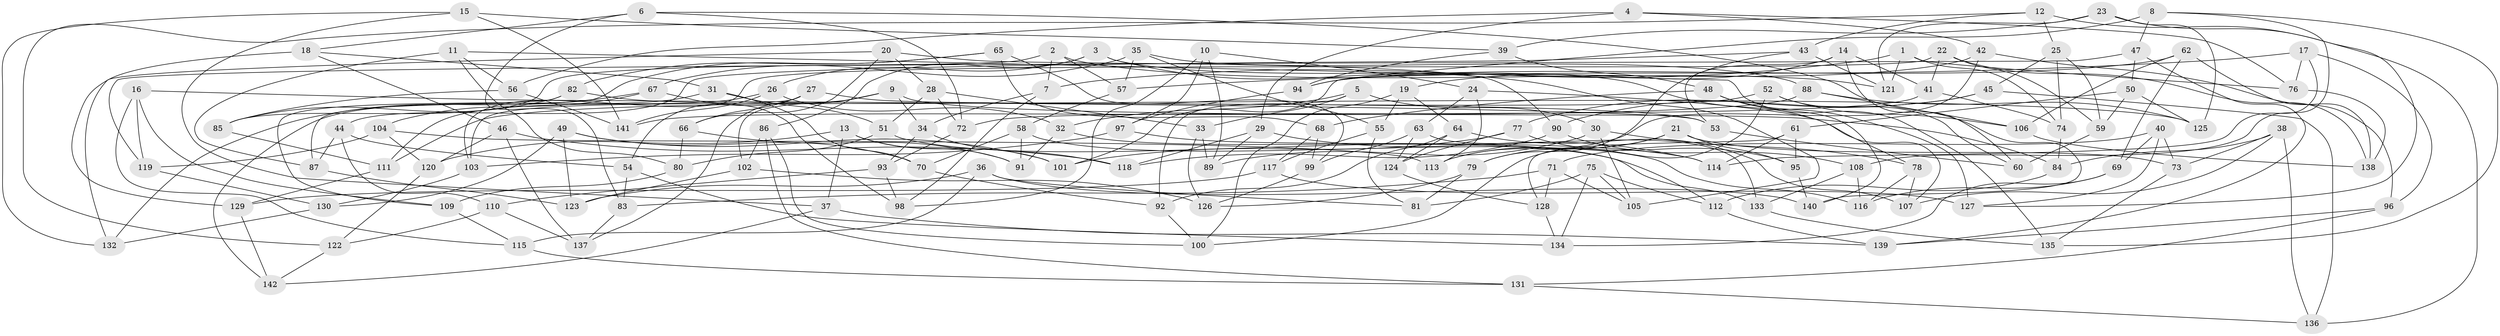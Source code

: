 // coarse degree distribution, {4: 0.54, 6: 0.34, 5: 0.08, 3: 0.04}
// Generated by graph-tools (version 1.1) at 2025/38/03/04/25 23:38:17]
// undirected, 142 vertices, 284 edges
graph export_dot {
  node [color=gray90,style=filled];
  1;
  2;
  3;
  4;
  5;
  6;
  7;
  8;
  9;
  10;
  11;
  12;
  13;
  14;
  15;
  16;
  17;
  18;
  19;
  20;
  21;
  22;
  23;
  24;
  25;
  26;
  27;
  28;
  29;
  30;
  31;
  32;
  33;
  34;
  35;
  36;
  37;
  38;
  39;
  40;
  41;
  42;
  43;
  44;
  45;
  46;
  47;
  48;
  49;
  50;
  51;
  52;
  53;
  54;
  55;
  56;
  57;
  58;
  59;
  60;
  61;
  62;
  63;
  64;
  65;
  66;
  67;
  68;
  69;
  70;
  71;
  72;
  73;
  74;
  75;
  76;
  77;
  78;
  79;
  80;
  81;
  82;
  83;
  84;
  85;
  86;
  87;
  88;
  89;
  90;
  91;
  92;
  93;
  94;
  95;
  96;
  97;
  98;
  99;
  100;
  101;
  102;
  103;
  104;
  105;
  106;
  107;
  108;
  109;
  110;
  111;
  112;
  113;
  114;
  115;
  116;
  117;
  118;
  119;
  120;
  121;
  122;
  123;
  124;
  125;
  126;
  127;
  128;
  129;
  130;
  131;
  132;
  133;
  134;
  135;
  136;
  137;
  138;
  139;
  140;
  141;
  142;
  1 -- 74;
  1 -- 76;
  1 -- 121;
  1 -- 7;
  2 -- 7;
  2 -- 57;
  2 -- 121;
  2 -- 85;
  3 -- 78;
  3 -- 105;
  3 -- 26;
  3 -- 86;
  4 -- 29;
  4 -- 42;
  4 -- 56;
  4 -- 76;
  5 -- 30;
  5 -- 92;
  5 -- 33;
  5 -- 32;
  6 -- 18;
  6 -- 140;
  6 -- 83;
  6 -- 72;
  7 -- 34;
  7 -- 98;
  8 -- 108;
  8 -- 135;
  8 -- 101;
  8 -- 47;
  9 -- 137;
  9 -- 84;
  9 -- 34;
  9 -- 102;
  10 -- 98;
  10 -- 89;
  10 -- 97;
  10 -- 24;
  11 -- 87;
  11 -- 135;
  11 -- 56;
  11 -- 80;
  12 -- 122;
  12 -- 25;
  12 -- 136;
  12 -- 43;
  13 -- 120;
  13 -- 101;
  13 -- 37;
  13 -- 91;
  14 -- 53;
  14 -- 19;
  14 -- 41;
  14 -- 60;
  15 -- 132;
  15 -- 39;
  15 -- 141;
  15 -- 37;
  16 -- 119;
  16 -- 115;
  16 -- 109;
  16 -- 53;
  17 -- 76;
  17 -- 96;
  17 -- 114;
  17 -- 57;
  18 -- 31;
  18 -- 129;
  18 -- 46;
  19 -- 100;
  19 -- 55;
  19 -- 64;
  20 -- 132;
  20 -- 90;
  20 -- 66;
  20 -- 28;
  21 -- 79;
  21 -- 113;
  21 -- 73;
  21 -- 95;
  22 -- 41;
  22 -- 59;
  22 -- 138;
  22 -- 103;
  23 -- 39;
  23 -- 121;
  23 -- 127;
  23 -- 125;
  24 -- 107;
  24 -- 63;
  24 -- 113;
  25 -- 59;
  25 -- 45;
  25 -- 74;
  26 -- 111;
  26 -- 141;
  26 -- 32;
  27 -- 54;
  27 -- 53;
  27 -- 66;
  27 -- 103;
  28 -- 51;
  28 -- 33;
  28 -- 72;
  29 -- 89;
  29 -- 114;
  29 -- 118;
  30 -- 78;
  30 -- 105;
  30 -- 89;
  31 -- 142;
  31 -- 51;
  31 -- 70;
  32 -- 112;
  32 -- 91;
  33 -- 126;
  33 -- 89;
  34 -- 93;
  34 -- 118;
  35 -- 55;
  35 -- 67;
  35 -- 88;
  35 -- 57;
  36 -- 115;
  36 -- 140;
  36 -- 81;
  36 -- 123;
  37 -- 139;
  37 -- 142;
  38 -- 73;
  38 -- 84;
  38 -- 136;
  38 -- 107;
  39 -- 48;
  39 -- 94;
  40 -- 71;
  40 -- 69;
  40 -- 127;
  40 -- 73;
  41 -- 72;
  41 -- 74;
  42 -- 96;
  42 -- 94;
  42 -- 113;
  43 -- 79;
  43 -- 121;
  43 -- 44;
  44 -- 54;
  44 -- 87;
  44 -- 110;
  45 -- 90;
  45 -- 136;
  45 -- 77;
  46 -- 118;
  46 -- 120;
  46 -- 137;
  47 -- 119;
  47 -- 139;
  47 -- 50;
  48 -- 68;
  48 -- 127;
  48 -- 140;
  49 -- 130;
  49 -- 101;
  49 -- 123;
  49 -- 70;
  50 -- 125;
  50 -- 61;
  50 -- 59;
  51 -- 133;
  51 -- 80;
  52 -- 100;
  52 -- 111;
  52 -- 106;
  52 -- 60;
  53 -- 60;
  54 -- 83;
  54 -- 134;
  55 -- 81;
  55 -- 117;
  56 -- 141;
  56 -- 85;
  57 -- 58;
  58 -- 91;
  58 -- 70;
  58 -- 116;
  59 -- 60;
  61 -- 95;
  61 -- 114;
  61 -- 128;
  62 -- 94;
  62 -- 69;
  62 -- 106;
  62 -- 138;
  63 -- 99;
  63 -- 133;
  63 -- 124;
  64 -- 124;
  64 -- 107;
  64 -- 92;
  65 -- 68;
  65 -- 87;
  65 -- 99;
  65 -- 82;
  66 -- 80;
  66 -- 91;
  67 -- 104;
  67 -- 98;
  67 -- 132;
  68 -- 117;
  68 -- 99;
  69 -- 116;
  69 -- 134;
  70 -- 92;
  71 -- 128;
  71 -- 105;
  71 -- 83;
  72 -- 93;
  73 -- 135;
  74 -- 84;
  75 -- 134;
  75 -- 81;
  75 -- 105;
  75 -- 112;
  76 -- 138;
  77 -- 95;
  77 -- 101;
  77 -- 124;
  78 -- 107;
  78 -- 116;
  79 -- 81;
  79 -- 126;
  80 -- 109;
  82 -- 85;
  82 -- 125;
  82 -- 109;
  83 -- 137;
  84 -- 112;
  85 -- 111;
  86 -- 100;
  86 -- 102;
  86 -- 131;
  87 -- 123;
  88 -- 141;
  88 -- 125;
  88 -- 106;
  90 -- 118;
  90 -- 108;
  92 -- 100;
  93 -- 98;
  93 -- 110;
  94 -- 97;
  95 -- 140;
  96 -- 131;
  96 -- 139;
  97 -- 114;
  97 -- 103;
  99 -- 126;
  102 -- 126;
  102 -- 123;
  103 -- 130;
  104 -- 120;
  104 -- 119;
  104 -- 113;
  106 -- 138;
  108 -- 116;
  108 -- 133;
  109 -- 115;
  110 -- 137;
  110 -- 122;
  111 -- 129;
  112 -- 139;
  115 -- 131;
  117 -- 129;
  117 -- 127;
  119 -- 130;
  120 -- 122;
  122 -- 142;
  124 -- 128;
  128 -- 134;
  129 -- 142;
  130 -- 132;
  131 -- 136;
  133 -- 135;
}
